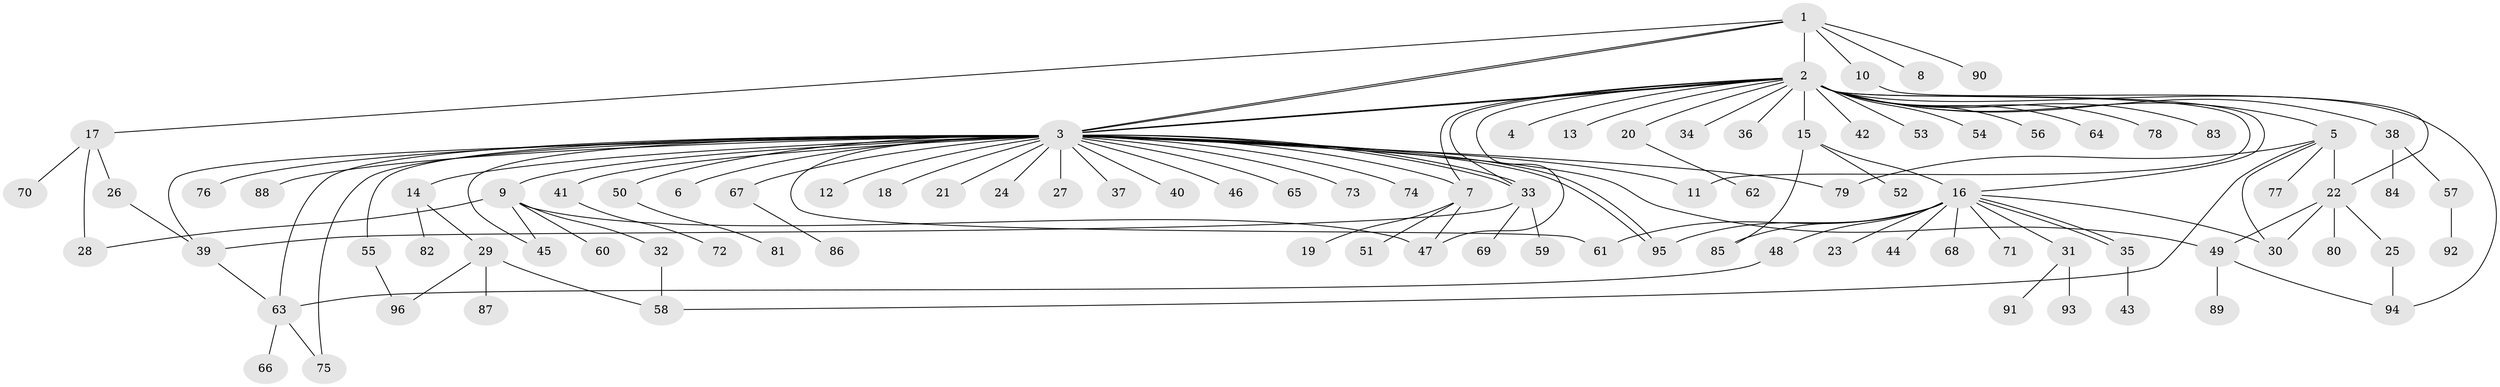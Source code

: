 // coarse degree distribution, {7: 0.039473684210526314, 25: 0.013157894736842105, 38: 0.013157894736842105, 1: 0.631578947368421, 6: 0.02631578947368421, 4: 0.02631578947368421, 2: 0.15789473684210525, 3: 0.06578947368421052, 12: 0.013157894736842105, 5: 0.013157894736842105}
// Generated by graph-tools (version 1.1) at 2025/41/03/06/25 10:41:50]
// undirected, 96 vertices, 127 edges
graph export_dot {
graph [start="1"]
  node [color=gray90,style=filled];
  1;
  2;
  3;
  4;
  5;
  6;
  7;
  8;
  9;
  10;
  11;
  12;
  13;
  14;
  15;
  16;
  17;
  18;
  19;
  20;
  21;
  22;
  23;
  24;
  25;
  26;
  27;
  28;
  29;
  30;
  31;
  32;
  33;
  34;
  35;
  36;
  37;
  38;
  39;
  40;
  41;
  42;
  43;
  44;
  45;
  46;
  47;
  48;
  49;
  50;
  51;
  52;
  53;
  54;
  55;
  56;
  57;
  58;
  59;
  60;
  61;
  62;
  63;
  64;
  65;
  66;
  67;
  68;
  69;
  70;
  71;
  72;
  73;
  74;
  75;
  76;
  77;
  78;
  79;
  80;
  81;
  82;
  83;
  84;
  85;
  86;
  87;
  88;
  89;
  90;
  91;
  92;
  93;
  94;
  95;
  96;
  1 -- 2;
  1 -- 3;
  1 -- 3;
  1 -- 8;
  1 -- 10;
  1 -- 17;
  1 -- 90;
  2 -- 3;
  2 -- 3;
  2 -- 4;
  2 -- 5;
  2 -- 7;
  2 -- 11;
  2 -- 13;
  2 -- 15;
  2 -- 16;
  2 -- 20;
  2 -- 33;
  2 -- 34;
  2 -- 36;
  2 -- 38;
  2 -- 42;
  2 -- 47;
  2 -- 53;
  2 -- 54;
  2 -- 56;
  2 -- 64;
  2 -- 78;
  2 -- 83;
  2 -- 94;
  3 -- 6;
  3 -- 7;
  3 -- 9;
  3 -- 11;
  3 -- 12;
  3 -- 14;
  3 -- 18;
  3 -- 21;
  3 -- 24;
  3 -- 27;
  3 -- 33;
  3 -- 33;
  3 -- 37;
  3 -- 39;
  3 -- 40;
  3 -- 41;
  3 -- 45;
  3 -- 46;
  3 -- 49;
  3 -- 50;
  3 -- 55;
  3 -- 61;
  3 -- 63;
  3 -- 65;
  3 -- 67;
  3 -- 73;
  3 -- 74;
  3 -- 75;
  3 -- 76;
  3 -- 79;
  3 -- 88;
  3 -- 95;
  3 -- 95;
  5 -- 22;
  5 -- 30;
  5 -- 58;
  5 -- 77;
  5 -- 79;
  7 -- 19;
  7 -- 47;
  7 -- 51;
  9 -- 28;
  9 -- 32;
  9 -- 45;
  9 -- 47;
  9 -- 60;
  10 -- 22;
  14 -- 29;
  14 -- 82;
  15 -- 16;
  15 -- 52;
  15 -- 85;
  16 -- 23;
  16 -- 30;
  16 -- 31;
  16 -- 35;
  16 -- 35;
  16 -- 44;
  16 -- 48;
  16 -- 61;
  16 -- 68;
  16 -- 71;
  16 -- 85;
  16 -- 95;
  17 -- 26;
  17 -- 28;
  17 -- 70;
  20 -- 62;
  22 -- 25;
  22 -- 30;
  22 -- 49;
  22 -- 80;
  25 -- 94;
  26 -- 39;
  29 -- 58;
  29 -- 87;
  29 -- 96;
  31 -- 91;
  31 -- 93;
  32 -- 58;
  33 -- 39;
  33 -- 59;
  33 -- 69;
  35 -- 43;
  38 -- 57;
  38 -- 84;
  39 -- 63;
  41 -- 72;
  48 -- 63;
  49 -- 89;
  49 -- 94;
  50 -- 81;
  55 -- 96;
  57 -- 92;
  63 -- 66;
  63 -- 75;
  67 -- 86;
}
